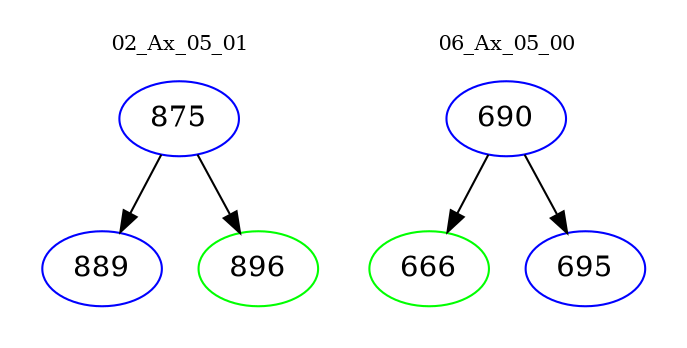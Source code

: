 digraph{
subgraph cluster_0 {
color = white
label = "02_Ax_05_01";
fontsize=10;
T0_875 [label="875", color="blue"]
T0_875 -> T0_889 [color="black"]
T0_889 [label="889", color="blue"]
T0_875 -> T0_896 [color="black"]
T0_896 [label="896", color="green"]
}
subgraph cluster_1 {
color = white
label = "06_Ax_05_00";
fontsize=10;
T1_690 [label="690", color="blue"]
T1_690 -> T1_666 [color="black"]
T1_666 [label="666", color="green"]
T1_690 -> T1_695 [color="black"]
T1_695 [label="695", color="blue"]
}
}
